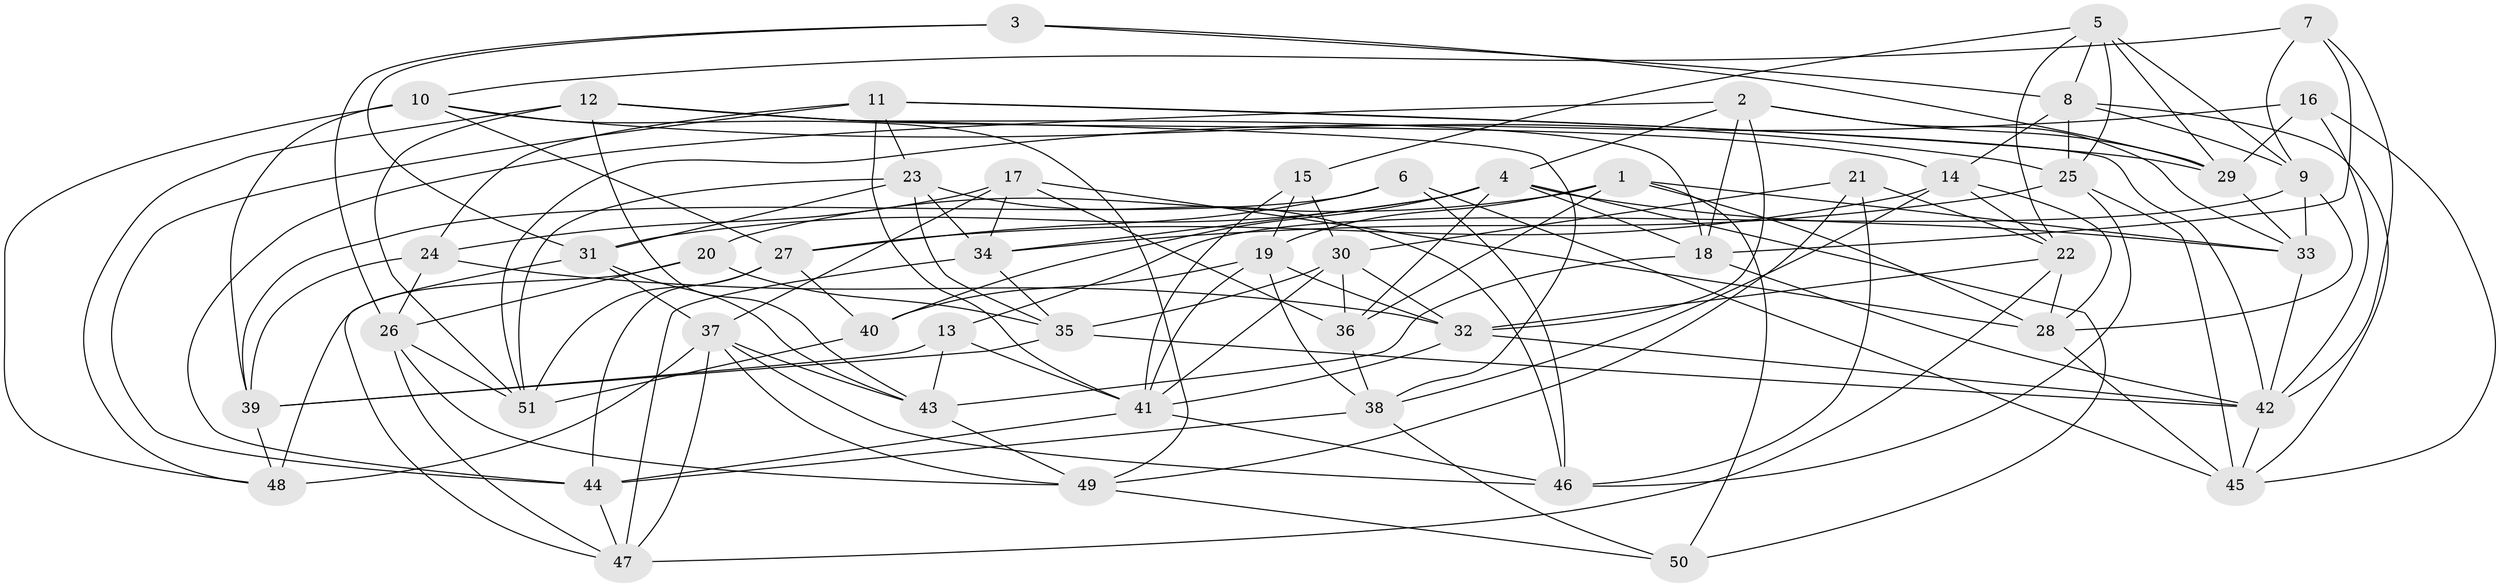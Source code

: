 // original degree distribution, {4: 1.0}
// Generated by graph-tools (version 1.1) at 2025/50/03/09/25 03:50:44]
// undirected, 51 vertices, 145 edges
graph export_dot {
graph [start="1"]
  node [color=gray90,style=filled];
  1;
  2;
  3;
  4;
  5;
  6;
  7;
  8;
  9;
  10;
  11;
  12;
  13;
  14;
  15;
  16;
  17;
  18;
  19;
  20;
  21;
  22;
  23;
  24;
  25;
  26;
  27;
  28;
  29;
  30;
  31;
  32;
  33;
  34;
  35;
  36;
  37;
  38;
  39;
  40;
  41;
  42;
  43;
  44;
  45;
  46;
  47;
  48;
  49;
  50;
  51;
  1 -- 19 [weight=1.0];
  1 -- 20 [weight=1.0];
  1 -- 28 [weight=1.0];
  1 -- 33 [weight=1.0];
  1 -- 36 [weight=1.0];
  1 -- 50 [weight=1.0];
  2 -- 4 [weight=1.0];
  2 -- 18 [weight=1.0];
  2 -- 29 [weight=1.0];
  2 -- 32 [weight=1.0];
  2 -- 33 [weight=1.0];
  2 -- 44 [weight=1.0];
  3 -- 8 [weight=1.0];
  3 -- 26 [weight=1.0];
  3 -- 29 [weight=1.0];
  3 -- 31 [weight=1.0];
  4 -- 18 [weight=1.0];
  4 -- 31 [weight=1.0];
  4 -- 33 [weight=1.0];
  4 -- 34 [weight=1.0];
  4 -- 36 [weight=1.0];
  4 -- 40 [weight=1.0];
  4 -- 50 [weight=1.0];
  5 -- 8 [weight=1.0];
  5 -- 9 [weight=1.0];
  5 -- 15 [weight=1.0];
  5 -- 22 [weight=1.0];
  5 -- 25 [weight=1.0];
  5 -- 29 [weight=1.0];
  6 -- 27 [weight=1.0];
  6 -- 39 [weight=1.0];
  6 -- 45 [weight=1.0];
  6 -- 46 [weight=1.0];
  7 -- 9 [weight=1.0];
  7 -- 10 [weight=1.0];
  7 -- 18 [weight=1.0];
  7 -- 42 [weight=1.0];
  8 -- 9 [weight=1.0];
  8 -- 14 [weight=1.0];
  8 -- 25 [weight=1.0];
  8 -- 45 [weight=1.0];
  9 -- 13 [weight=1.0];
  9 -- 28 [weight=1.0];
  9 -- 33 [weight=1.0];
  10 -- 25 [weight=1.0];
  10 -- 27 [weight=1.0];
  10 -- 39 [weight=1.0];
  10 -- 48 [weight=1.0];
  10 -- 49 [weight=1.0];
  11 -- 23 [weight=1.0];
  11 -- 24 [weight=1.0];
  11 -- 29 [weight=1.0];
  11 -- 41 [weight=1.0];
  11 -- 42 [weight=1.0];
  11 -- 44 [weight=1.0];
  12 -- 14 [weight=1.0];
  12 -- 18 [weight=1.0];
  12 -- 38 [weight=1.0];
  12 -- 43 [weight=1.0];
  12 -- 48 [weight=1.0];
  12 -- 51 [weight=1.0];
  13 -- 39 [weight=1.0];
  13 -- 41 [weight=1.0];
  13 -- 43 [weight=1.0];
  14 -- 22 [weight=1.0];
  14 -- 27 [weight=1.0];
  14 -- 28 [weight=1.0];
  14 -- 38 [weight=1.0];
  15 -- 19 [weight=1.0];
  15 -- 30 [weight=1.0];
  15 -- 41 [weight=1.0];
  16 -- 29 [weight=1.0];
  16 -- 42 [weight=1.0];
  16 -- 45 [weight=1.0];
  16 -- 51 [weight=1.0];
  17 -- 24 [weight=1.0];
  17 -- 28 [weight=1.0];
  17 -- 34 [weight=1.0];
  17 -- 36 [weight=2.0];
  17 -- 37 [weight=1.0];
  18 -- 42 [weight=1.0];
  18 -- 43 [weight=1.0];
  19 -- 32 [weight=1.0];
  19 -- 38 [weight=1.0];
  19 -- 40 [weight=1.0];
  19 -- 41 [weight=1.0];
  20 -- 26 [weight=1.0];
  20 -- 35 [weight=1.0];
  20 -- 48 [weight=1.0];
  21 -- 22 [weight=1.0];
  21 -- 30 [weight=1.0];
  21 -- 46 [weight=1.0];
  21 -- 49 [weight=1.0];
  22 -- 28 [weight=1.0];
  22 -- 32 [weight=1.0];
  22 -- 47 [weight=1.0];
  23 -- 31 [weight=1.0];
  23 -- 34 [weight=1.0];
  23 -- 35 [weight=1.0];
  23 -- 46 [weight=1.0];
  23 -- 51 [weight=1.0];
  24 -- 26 [weight=1.0];
  24 -- 32 [weight=2.0];
  24 -- 39 [weight=1.0];
  25 -- 34 [weight=1.0];
  25 -- 45 [weight=1.0];
  25 -- 46 [weight=1.0];
  26 -- 47 [weight=1.0];
  26 -- 49 [weight=1.0];
  26 -- 51 [weight=1.0];
  27 -- 40 [weight=1.0];
  27 -- 44 [weight=1.0];
  27 -- 51 [weight=1.0];
  28 -- 45 [weight=1.0];
  29 -- 33 [weight=1.0];
  30 -- 32 [weight=1.0];
  30 -- 35 [weight=1.0];
  30 -- 36 [weight=1.0];
  30 -- 41 [weight=1.0];
  31 -- 37 [weight=1.0];
  31 -- 43 [weight=1.0];
  31 -- 47 [weight=1.0];
  32 -- 41 [weight=1.0];
  32 -- 42 [weight=1.0];
  33 -- 42 [weight=1.0];
  34 -- 35 [weight=1.0];
  34 -- 47 [weight=1.0];
  35 -- 39 [weight=1.0];
  35 -- 42 [weight=1.0];
  36 -- 38 [weight=1.0];
  37 -- 43 [weight=1.0];
  37 -- 46 [weight=1.0];
  37 -- 47 [weight=1.0];
  37 -- 48 [weight=2.0];
  37 -- 49 [weight=1.0];
  38 -- 44 [weight=1.0];
  38 -- 50 [weight=1.0];
  39 -- 48 [weight=1.0];
  40 -- 51 [weight=1.0];
  41 -- 44 [weight=1.0];
  41 -- 46 [weight=1.0];
  42 -- 45 [weight=1.0];
  43 -- 49 [weight=1.0];
  44 -- 47 [weight=1.0];
  49 -- 50 [weight=1.0];
}
